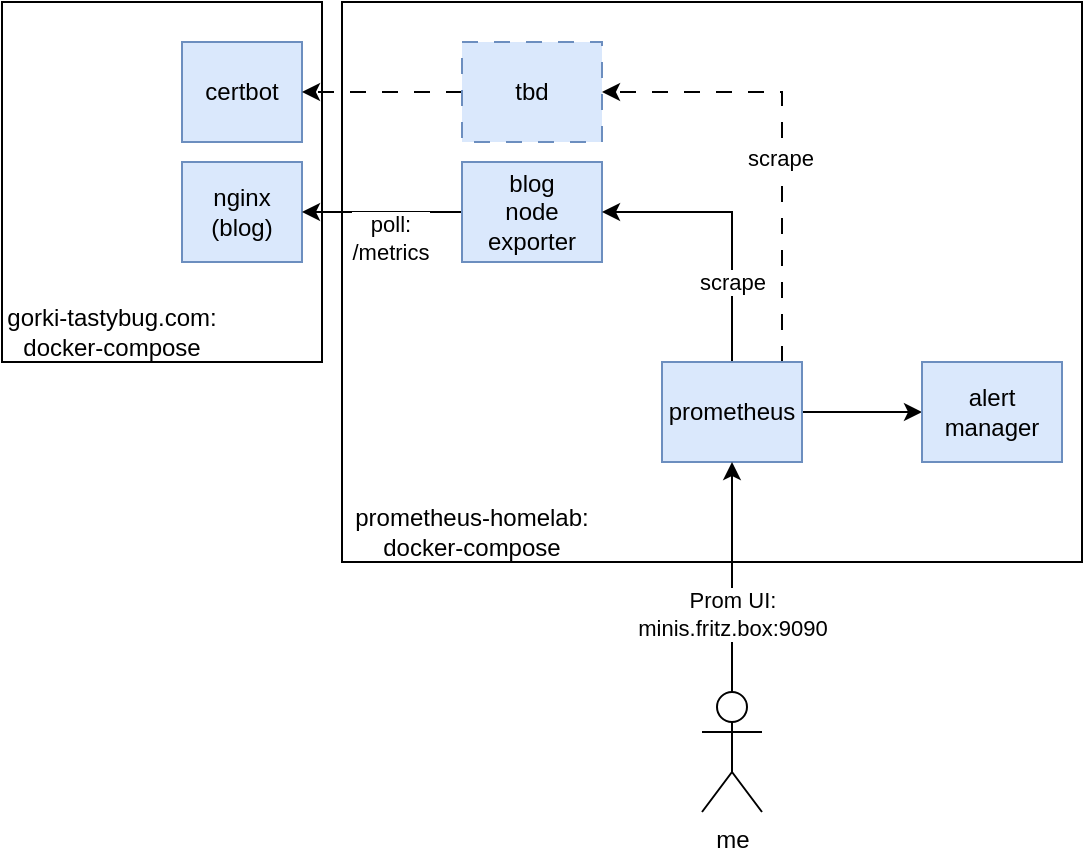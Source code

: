 <mxfile version="24.6.4" type="device">
  <diagram name="Page-1" id="Q6AwAnVcPE8O3ME2WkNf">
    <mxGraphModel dx="1627" dy="946" grid="1" gridSize="10" guides="1" tooltips="1" connect="1" arrows="1" fold="1" page="1" pageScale="1" pageWidth="827" pageHeight="1169" math="0" shadow="0">
      <root>
        <mxCell id="0" />
        <mxCell id="1" parent="0" />
        <mxCell id="6w2oe1kkCzwspKvQk17Y-18" value="" style="rounded=0;whiteSpace=wrap;html=1;fillColor=none;" vertex="1" parent="1">
          <mxGeometry x="230" y="180" width="370" height="280" as="geometry" />
        </mxCell>
        <mxCell id="6w2oe1kkCzwspKvQk17Y-7" value="" style="rounded=0;whiteSpace=wrap;html=1;fillColor=none;" vertex="1" parent="1">
          <mxGeometry x="60" y="180" width="160" height="180" as="geometry" />
        </mxCell>
        <mxCell id="6w2oe1kkCzwspKvQk17Y-1" value="nginx&lt;div&gt;(blog)&lt;/div&gt;" style="rounded=0;whiteSpace=wrap;html=1;fillColor=#dae8fc;strokeColor=#6c8ebf;" vertex="1" parent="1">
          <mxGeometry x="150" y="260" width="60" height="50" as="geometry" />
        </mxCell>
        <mxCell id="6w2oe1kkCzwspKvQk17Y-10" style="edgeStyle=orthogonalEdgeStyle;rounded=0;orthogonalLoop=1;jettySize=auto;html=1;entryX=1;entryY=0.5;entryDx=0;entryDy=0;" edge="1" parent="1" source="6w2oe1kkCzwspKvQk17Y-2" target="6w2oe1kkCzwspKvQk17Y-1">
          <mxGeometry relative="1" as="geometry">
            <Array as="points">
              <mxPoint x="270" y="285" />
            </Array>
          </mxGeometry>
        </mxCell>
        <mxCell id="6w2oe1kkCzwspKvQk17Y-11" value="poll:&lt;div&gt;/metrics&lt;/div&gt;" style="edgeLabel;html=1;align=center;verticalAlign=middle;resizable=0;points=[];" vertex="1" connectable="0" parent="6w2oe1kkCzwspKvQk17Y-10">
          <mxGeometry x="-0.081" y="1" relative="1" as="geometry">
            <mxPoint x="1" y="12" as="offset" />
          </mxGeometry>
        </mxCell>
        <mxCell id="6w2oe1kkCzwspKvQk17Y-2" value="blog&lt;div&gt;node&lt;/div&gt;&lt;div&gt;exporter&lt;/div&gt;" style="rounded=0;whiteSpace=wrap;html=1;fillColor=#dae8fc;strokeColor=#6c8ebf;" vertex="1" parent="1">
          <mxGeometry x="290" y="260" width="70" height="50" as="geometry" />
        </mxCell>
        <mxCell id="6w2oe1kkCzwspKvQk17Y-6" value="certbot" style="rounded=0;whiteSpace=wrap;html=1;fillColor=#dae8fc;strokeColor=#6c8ebf;" vertex="1" parent="1">
          <mxGeometry x="150" y="200" width="60" height="50" as="geometry" />
        </mxCell>
        <mxCell id="6w2oe1kkCzwspKvQk17Y-8" value="gorki-tastybug.com:&lt;div&gt;docker-compose&lt;/div&gt;" style="text;html=1;align=center;verticalAlign=middle;whiteSpace=wrap;rounded=0;" vertex="1" parent="1">
          <mxGeometry x="60" y="330" width="110" height="30" as="geometry" />
        </mxCell>
        <mxCell id="6w2oe1kkCzwspKvQk17Y-14" style="edgeStyle=orthogonalEdgeStyle;rounded=0;orthogonalLoop=1;jettySize=auto;html=1;entryX=1;entryY=0.5;entryDx=0;entryDy=0;" edge="1" parent="1" source="6w2oe1kkCzwspKvQk17Y-12" target="6w2oe1kkCzwspKvQk17Y-2">
          <mxGeometry relative="1" as="geometry">
            <Array as="points">
              <mxPoint x="425" y="285" />
            </Array>
          </mxGeometry>
        </mxCell>
        <mxCell id="6w2oe1kkCzwspKvQk17Y-15" value="scrape" style="edgeLabel;html=1;align=center;verticalAlign=middle;resizable=0;points=[];" vertex="1" connectable="0" parent="6w2oe1kkCzwspKvQk17Y-14">
          <mxGeometry x="0.12" relative="1" as="geometry">
            <mxPoint x="3" y="35" as="offset" />
          </mxGeometry>
        </mxCell>
        <mxCell id="6w2oe1kkCzwspKvQk17Y-17" style="edgeStyle=orthogonalEdgeStyle;rounded=0;orthogonalLoop=1;jettySize=auto;html=1;entryX=0;entryY=0.5;entryDx=0;entryDy=0;" edge="1" parent="1" source="6w2oe1kkCzwspKvQk17Y-12" target="6w2oe1kkCzwspKvQk17Y-16">
          <mxGeometry relative="1" as="geometry" />
        </mxCell>
        <mxCell id="6w2oe1kkCzwspKvQk17Y-26" style="edgeStyle=orthogonalEdgeStyle;rounded=0;orthogonalLoop=1;jettySize=auto;html=1;entryX=1;entryY=0.5;entryDx=0;entryDy=0;dashed=1;dashPattern=8 8;" edge="1" parent="1" source="6w2oe1kkCzwspKvQk17Y-12" target="6w2oe1kkCzwspKvQk17Y-23">
          <mxGeometry relative="1" as="geometry">
            <Array as="points">
              <mxPoint x="450" y="225" />
            </Array>
          </mxGeometry>
        </mxCell>
        <mxCell id="6w2oe1kkCzwspKvQk17Y-27" value="scrape" style="edgeLabel;html=1;align=center;verticalAlign=middle;resizable=0;points=[];" vertex="1" connectable="0" parent="6w2oe1kkCzwspKvQk17Y-26">
          <mxGeometry x="-0.095" y="1" relative="1" as="geometry">
            <mxPoint as="offset" />
          </mxGeometry>
        </mxCell>
        <mxCell id="6w2oe1kkCzwspKvQk17Y-12" value="prometheus" style="rounded=0;whiteSpace=wrap;html=1;fillColor=#dae8fc;strokeColor=#6c8ebf;" vertex="1" parent="1">
          <mxGeometry x="390" y="360" width="70" height="50" as="geometry" />
        </mxCell>
        <mxCell id="6w2oe1kkCzwspKvQk17Y-16" value="alert&lt;div&gt;manager&lt;/div&gt;" style="rounded=0;whiteSpace=wrap;html=1;fillColor=#dae8fc;strokeColor=#6c8ebf;" vertex="1" parent="1">
          <mxGeometry x="520" y="360" width="70" height="50" as="geometry" />
        </mxCell>
        <mxCell id="6w2oe1kkCzwspKvQk17Y-19" value="prometheus-homelab:&lt;div&gt;docker-compose&lt;/div&gt;" style="text;html=1;align=center;verticalAlign=middle;whiteSpace=wrap;rounded=0;" vertex="1" parent="1">
          <mxGeometry x="230" y="430" width="130" height="30" as="geometry" />
        </mxCell>
        <mxCell id="6w2oe1kkCzwspKvQk17Y-22" style="edgeStyle=orthogonalEdgeStyle;rounded=0;orthogonalLoop=1;jettySize=auto;html=1;" edge="1" parent="1" source="6w2oe1kkCzwspKvQk17Y-20" target="6w2oe1kkCzwspKvQk17Y-12">
          <mxGeometry relative="1" as="geometry" />
        </mxCell>
        <mxCell id="6w2oe1kkCzwspKvQk17Y-28" value="&lt;div&gt;Prom UI:&lt;/div&gt;minis.fritz.box:9090" style="edgeLabel;html=1;align=center;verticalAlign=middle;resizable=0;points=[];" vertex="1" connectable="0" parent="6w2oe1kkCzwspKvQk17Y-22">
          <mxGeometry x="-0.321" relative="1" as="geometry">
            <mxPoint as="offset" />
          </mxGeometry>
        </mxCell>
        <mxCell id="6w2oe1kkCzwspKvQk17Y-20" value="me" style="shape=umlActor;verticalLabelPosition=bottom;verticalAlign=top;html=1;outlineConnect=0;" vertex="1" parent="1">
          <mxGeometry x="410" y="525" width="30" height="60" as="geometry" />
        </mxCell>
        <mxCell id="6w2oe1kkCzwspKvQk17Y-24" style="edgeStyle=orthogonalEdgeStyle;rounded=0;orthogonalLoop=1;jettySize=auto;html=1;entryX=1;entryY=0.5;entryDx=0;entryDy=0;dashed=1;dashPattern=8 8;" edge="1" parent="1" source="6w2oe1kkCzwspKvQk17Y-23" target="6w2oe1kkCzwspKvQk17Y-6">
          <mxGeometry relative="1" as="geometry" />
        </mxCell>
        <mxCell id="6w2oe1kkCzwspKvQk17Y-23" value="tbd" style="rounded=0;whiteSpace=wrap;html=1;fillColor=#dae8fc;strokeColor=#6c8ebf;dashed=1;dashPattern=8 8;" vertex="1" parent="1">
          <mxGeometry x="290" y="200" width="70" height="50" as="geometry" />
        </mxCell>
      </root>
    </mxGraphModel>
  </diagram>
</mxfile>
